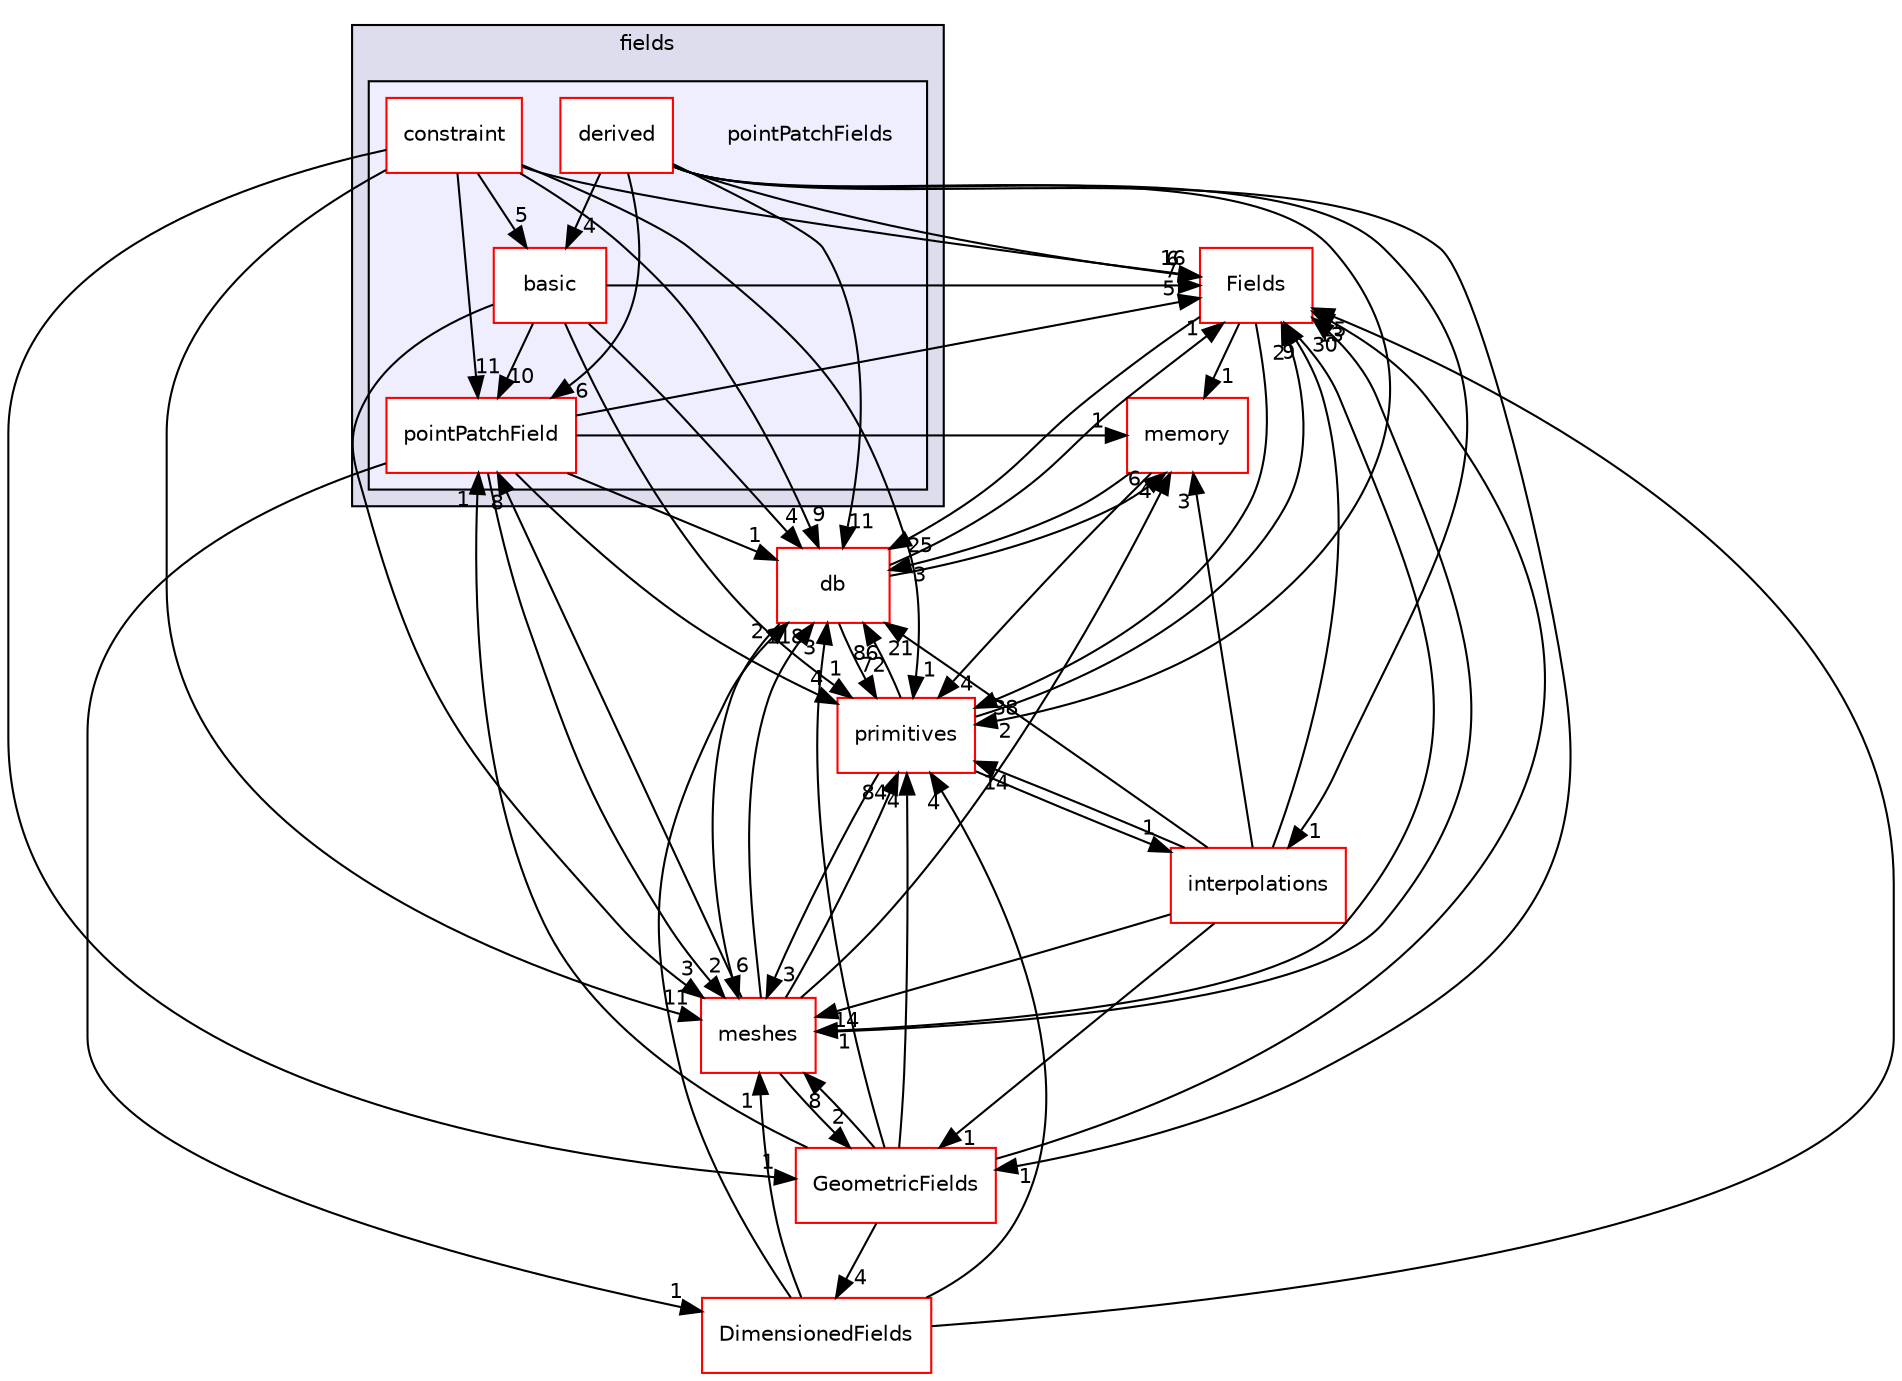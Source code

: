 digraph "src/OpenFOAM/fields/pointPatchFields" {
  bgcolor=transparent;
  compound=true
  node [ fontsize="10", fontname="Helvetica"];
  edge [ labelfontsize="10", labelfontname="Helvetica"];
  subgraph clusterdir_962442b8f989d5529fab5e0f0e4ffb74 {
    graph [ bgcolor="#ddddee", pencolor="black", label="fields" fontname="Helvetica", fontsize="10", URL="dir_962442b8f989d5529fab5e0f0e4ffb74.html"]
  subgraph clusterdir_1c0ea8bf575d837c6744560b5bb2481c {
    graph [ bgcolor="#eeeeff", pencolor="black", label="" URL="dir_1c0ea8bf575d837c6744560b5bb2481c.html"];
    dir_1c0ea8bf575d837c6744560b5bb2481c [shape=plaintext label="pointPatchFields"];
    dir_6a30703e73af3ba7ed84ebe53ffd3e12 [shape=box label="basic" color="red" fillcolor="white" style="filled" URL="dir_6a30703e73af3ba7ed84ebe53ffd3e12.html"];
    dir_c29a60990a95f573ba90840ea20f11f4 [shape=box label="constraint" color="red" fillcolor="white" style="filled" URL="dir_c29a60990a95f573ba90840ea20f11f4.html"];
    dir_700eda77dde5bdf3d333763a2bc5e635 [shape=box label="derived" color="red" fillcolor="white" style="filled" URL="dir_700eda77dde5bdf3d333763a2bc5e635.html"];
    dir_17a9bfb76e5e1dbc9e2e32285df4aeb8 [shape=box label="pointPatchField" color="red" fillcolor="white" style="filled" URL="dir_17a9bfb76e5e1dbc9e2e32285df4aeb8.html"];
  }
  }
  dir_7d364942a13d3ce50f6681364b448a98 [shape=box label="Fields" color="red" URL="dir_7d364942a13d3ce50f6681364b448a98.html"];
  dir_385a22dcc2f7120acb0f1a7a832b3b8d [shape=box label="memory" color="red" URL="dir_385a22dcc2f7120acb0f1a7a832b3b8d.html"];
  dir_99558e6cce2e782cc8c86fe4c767e1e1 [shape=box label="GeometricFields" color="red" URL="dir_99558e6cce2e782cc8c86fe4c767e1e1.html"];
  dir_e764f87aebd421bcba631b254777cd25 [shape=box label="interpolations" color="red" URL="dir_e764f87aebd421bcba631b254777cd25.html"];
  dir_aa2423979fb45fc41c393a5db370ab21 [shape=box label="meshes" color="red" URL="dir_aa2423979fb45fc41c393a5db370ab21.html"];
  dir_63c634f7a7cfd679ac26c67fb30fc32f [shape=box label="db" color="red" URL="dir_63c634f7a7cfd679ac26c67fb30fc32f.html"];
  dir_3e50f45338116b169052b428016851aa [shape=box label="primitives" color="red" URL="dir_3e50f45338116b169052b428016851aa.html"];
  dir_8c8bb42ce9b582caaa8128a267c381ba [shape=box label="DimensionedFields" color="red" URL="dir_8c8bb42ce9b582caaa8128a267c381ba.html"];
  dir_7d364942a13d3ce50f6681364b448a98->dir_385a22dcc2f7120acb0f1a7a832b3b8d [headlabel="1", labeldistance=1.5 headhref="dir_002032_002212.html"];
  dir_7d364942a13d3ce50f6681364b448a98->dir_aa2423979fb45fc41c393a5db370ab21 [headlabel="1", labeldistance=1.5 headhref="dir_002032_002218.html"];
  dir_7d364942a13d3ce50f6681364b448a98->dir_63c634f7a7cfd679ac26c67fb30fc32f [headlabel="25", labeldistance=1.5 headhref="dir_002032_001948.html"];
  dir_7d364942a13d3ce50f6681364b448a98->dir_3e50f45338116b169052b428016851aa [headlabel="38", labeldistance=1.5 headhref="dir_002032_002316.html"];
  dir_c29a60990a95f573ba90840ea20f11f4->dir_7d364942a13d3ce50f6681364b448a98 [headlabel="16", labeldistance=1.5 headhref="dir_002071_002032.html"];
  dir_c29a60990a95f573ba90840ea20f11f4->dir_99558e6cce2e782cc8c86fe4c767e1e1 [headlabel="1", labeldistance=1.5 headhref="dir_002071_002052.html"];
  dir_c29a60990a95f573ba90840ea20f11f4->dir_aa2423979fb45fc41c393a5db370ab21 [headlabel="11", labeldistance=1.5 headhref="dir_002071_002218.html"];
  dir_c29a60990a95f573ba90840ea20f11f4->dir_63c634f7a7cfd679ac26c67fb30fc32f [headlabel="9", labeldistance=1.5 headhref="dir_002071_001948.html"];
  dir_c29a60990a95f573ba90840ea20f11f4->dir_3e50f45338116b169052b428016851aa [headlabel="1", labeldistance=1.5 headhref="dir_002071_002316.html"];
  dir_c29a60990a95f573ba90840ea20f11f4->dir_17a9bfb76e5e1dbc9e2e32285df4aeb8 [headlabel="11", labeldistance=1.5 headhref="dir_002071_002087.html"];
  dir_c29a60990a95f573ba90840ea20f11f4->dir_6a30703e73af3ba7ed84ebe53ffd3e12 [headlabel="5", labeldistance=1.5 headhref="dir_002071_002064.html"];
  dir_385a22dcc2f7120acb0f1a7a832b3b8d->dir_63c634f7a7cfd679ac26c67fb30fc32f [headlabel="3", labeldistance=1.5 headhref="dir_002212_001948.html"];
  dir_385a22dcc2f7120acb0f1a7a832b3b8d->dir_3e50f45338116b169052b428016851aa [headlabel="4", labeldistance=1.5 headhref="dir_002212_002316.html"];
  dir_99558e6cce2e782cc8c86fe4c767e1e1->dir_7d364942a13d3ce50f6681364b448a98 [headlabel="13", labeldistance=1.5 headhref="dir_002052_002032.html"];
  dir_99558e6cce2e782cc8c86fe4c767e1e1->dir_aa2423979fb45fc41c393a5db370ab21 [headlabel="8", labeldistance=1.5 headhref="dir_002052_002218.html"];
  dir_99558e6cce2e782cc8c86fe4c767e1e1->dir_63c634f7a7cfd679ac26c67fb30fc32f [headlabel="3", labeldistance=1.5 headhref="dir_002052_001948.html"];
  dir_99558e6cce2e782cc8c86fe4c767e1e1->dir_3e50f45338116b169052b428016851aa [headlabel="4", labeldistance=1.5 headhref="dir_002052_002316.html"];
  dir_99558e6cce2e782cc8c86fe4c767e1e1->dir_8c8bb42ce9b582caaa8128a267c381ba [headlabel="4", labeldistance=1.5 headhref="dir_002052_002017.html"];
  dir_99558e6cce2e782cc8c86fe4c767e1e1->dir_17a9bfb76e5e1dbc9e2e32285df4aeb8 [headlabel="1", labeldistance=1.5 headhref="dir_002052_002087.html"];
  dir_e764f87aebd421bcba631b254777cd25->dir_7d364942a13d3ce50f6681364b448a98 [headlabel="9", labeldistance=1.5 headhref="dir_002113_002032.html"];
  dir_e764f87aebd421bcba631b254777cd25->dir_385a22dcc2f7120acb0f1a7a832b3b8d [headlabel="3", labeldistance=1.5 headhref="dir_002113_002212.html"];
  dir_e764f87aebd421bcba631b254777cd25->dir_99558e6cce2e782cc8c86fe4c767e1e1 [headlabel="1", labeldistance=1.5 headhref="dir_002113_002052.html"];
  dir_e764f87aebd421bcba631b254777cd25->dir_aa2423979fb45fc41c393a5db370ab21 [headlabel="14", labeldistance=1.5 headhref="dir_002113_002218.html"];
  dir_e764f87aebd421bcba631b254777cd25->dir_63c634f7a7cfd679ac26c67fb30fc32f [headlabel="21", labeldistance=1.5 headhref="dir_002113_001948.html"];
  dir_e764f87aebd421bcba631b254777cd25->dir_3e50f45338116b169052b428016851aa [headlabel="14", labeldistance=1.5 headhref="dir_002113_002316.html"];
  dir_700eda77dde5bdf3d333763a2bc5e635->dir_7d364942a13d3ce50f6681364b448a98 [headlabel="6", labeldistance=1.5 headhref="dir_002081_002032.html"];
  dir_700eda77dde5bdf3d333763a2bc5e635->dir_99558e6cce2e782cc8c86fe4c767e1e1 [headlabel="1", labeldistance=1.5 headhref="dir_002081_002052.html"];
  dir_700eda77dde5bdf3d333763a2bc5e635->dir_e764f87aebd421bcba631b254777cd25 [headlabel="1", labeldistance=1.5 headhref="dir_002081_002113.html"];
  dir_700eda77dde5bdf3d333763a2bc5e635->dir_63c634f7a7cfd679ac26c67fb30fc32f [headlabel="11", labeldistance=1.5 headhref="dir_002081_001948.html"];
  dir_700eda77dde5bdf3d333763a2bc5e635->dir_3e50f45338116b169052b428016851aa [headlabel="2", labeldistance=1.5 headhref="dir_002081_002316.html"];
  dir_700eda77dde5bdf3d333763a2bc5e635->dir_17a9bfb76e5e1dbc9e2e32285df4aeb8 [headlabel="6", labeldistance=1.5 headhref="dir_002081_002087.html"];
  dir_700eda77dde5bdf3d333763a2bc5e635->dir_6a30703e73af3ba7ed84ebe53ffd3e12 [headlabel="4", labeldistance=1.5 headhref="dir_002081_002064.html"];
  dir_aa2423979fb45fc41c393a5db370ab21->dir_7d364942a13d3ce50f6681364b448a98 [headlabel="30", labeldistance=1.5 headhref="dir_002218_002032.html"];
  dir_aa2423979fb45fc41c393a5db370ab21->dir_385a22dcc2f7120acb0f1a7a832b3b8d [headlabel="4", labeldistance=1.5 headhref="dir_002218_002212.html"];
  dir_aa2423979fb45fc41c393a5db370ab21->dir_99558e6cce2e782cc8c86fe4c767e1e1 [headlabel="2", labeldistance=1.5 headhref="dir_002218_002052.html"];
  dir_aa2423979fb45fc41c393a5db370ab21->dir_63c634f7a7cfd679ac26c67fb30fc32f [headlabel="118", labeldistance=1.5 headhref="dir_002218_001948.html"];
  dir_aa2423979fb45fc41c393a5db370ab21->dir_3e50f45338116b169052b428016851aa [headlabel="84", labeldistance=1.5 headhref="dir_002218_002316.html"];
  dir_aa2423979fb45fc41c393a5db370ab21->dir_17a9bfb76e5e1dbc9e2e32285df4aeb8 [headlabel="8", labeldistance=1.5 headhref="dir_002218_002087.html"];
  dir_63c634f7a7cfd679ac26c67fb30fc32f->dir_7d364942a13d3ce50f6681364b448a98 [headlabel="1", labeldistance=1.5 headhref="dir_001948_002032.html"];
  dir_63c634f7a7cfd679ac26c67fb30fc32f->dir_385a22dcc2f7120acb0f1a7a832b3b8d [headlabel="6", labeldistance=1.5 headhref="dir_001948_002212.html"];
  dir_63c634f7a7cfd679ac26c67fb30fc32f->dir_aa2423979fb45fc41c393a5db370ab21 [headlabel="6", labeldistance=1.5 headhref="dir_001948_002218.html"];
  dir_63c634f7a7cfd679ac26c67fb30fc32f->dir_3e50f45338116b169052b428016851aa [headlabel="72", labeldistance=1.5 headhref="dir_001948_002316.html"];
  dir_3e50f45338116b169052b428016851aa->dir_7d364942a13d3ce50f6681364b448a98 [headlabel="2", labeldistance=1.5 headhref="dir_002316_002032.html"];
  dir_3e50f45338116b169052b428016851aa->dir_e764f87aebd421bcba631b254777cd25 [headlabel="1", labeldistance=1.5 headhref="dir_002316_002113.html"];
  dir_3e50f45338116b169052b428016851aa->dir_aa2423979fb45fc41c393a5db370ab21 [headlabel="3", labeldistance=1.5 headhref="dir_002316_002218.html"];
  dir_3e50f45338116b169052b428016851aa->dir_63c634f7a7cfd679ac26c67fb30fc32f [headlabel="86", labeldistance=1.5 headhref="dir_002316_001948.html"];
  dir_8c8bb42ce9b582caaa8128a267c381ba->dir_7d364942a13d3ce50f6681364b448a98 [headlabel="15", labeldistance=1.5 headhref="dir_002017_002032.html"];
  dir_8c8bb42ce9b582caaa8128a267c381ba->dir_aa2423979fb45fc41c393a5db370ab21 [headlabel="1", labeldistance=1.5 headhref="dir_002017_002218.html"];
  dir_8c8bb42ce9b582caaa8128a267c381ba->dir_63c634f7a7cfd679ac26c67fb30fc32f [headlabel="2", labeldistance=1.5 headhref="dir_002017_001948.html"];
  dir_8c8bb42ce9b582caaa8128a267c381ba->dir_3e50f45338116b169052b428016851aa [headlabel="4", labeldistance=1.5 headhref="dir_002017_002316.html"];
  dir_17a9bfb76e5e1dbc9e2e32285df4aeb8->dir_7d364942a13d3ce50f6681364b448a98 [headlabel="5", labeldistance=1.5 headhref="dir_002087_002032.html"];
  dir_17a9bfb76e5e1dbc9e2e32285df4aeb8->dir_385a22dcc2f7120acb0f1a7a832b3b8d [headlabel="1", labeldistance=1.5 headhref="dir_002087_002212.html"];
  dir_17a9bfb76e5e1dbc9e2e32285df4aeb8->dir_aa2423979fb45fc41c393a5db370ab21 [headlabel="2", labeldistance=1.5 headhref="dir_002087_002218.html"];
  dir_17a9bfb76e5e1dbc9e2e32285df4aeb8->dir_63c634f7a7cfd679ac26c67fb30fc32f [headlabel="1", labeldistance=1.5 headhref="dir_002087_001948.html"];
  dir_17a9bfb76e5e1dbc9e2e32285df4aeb8->dir_3e50f45338116b169052b428016851aa [headlabel="4", labeldistance=1.5 headhref="dir_002087_002316.html"];
  dir_17a9bfb76e5e1dbc9e2e32285df4aeb8->dir_8c8bb42ce9b582caaa8128a267c381ba [headlabel="1", labeldistance=1.5 headhref="dir_002087_002017.html"];
  dir_6a30703e73af3ba7ed84ebe53ffd3e12->dir_7d364942a13d3ce50f6681364b448a98 [headlabel="7", labeldistance=1.5 headhref="dir_002064_002032.html"];
  dir_6a30703e73af3ba7ed84ebe53ffd3e12->dir_aa2423979fb45fc41c393a5db370ab21 [headlabel="3", labeldistance=1.5 headhref="dir_002064_002218.html"];
  dir_6a30703e73af3ba7ed84ebe53ffd3e12->dir_63c634f7a7cfd679ac26c67fb30fc32f [headlabel="4", labeldistance=1.5 headhref="dir_002064_001948.html"];
  dir_6a30703e73af3ba7ed84ebe53ffd3e12->dir_3e50f45338116b169052b428016851aa [headlabel="1", labeldistance=1.5 headhref="dir_002064_002316.html"];
  dir_6a30703e73af3ba7ed84ebe53ffd3e12->dir_17a9bfb76e5e1dbc9e2e32285df4aeb8 [headlabel="10", labeldistance=1.5 headhref="dir_002064_002087.html"];
}
